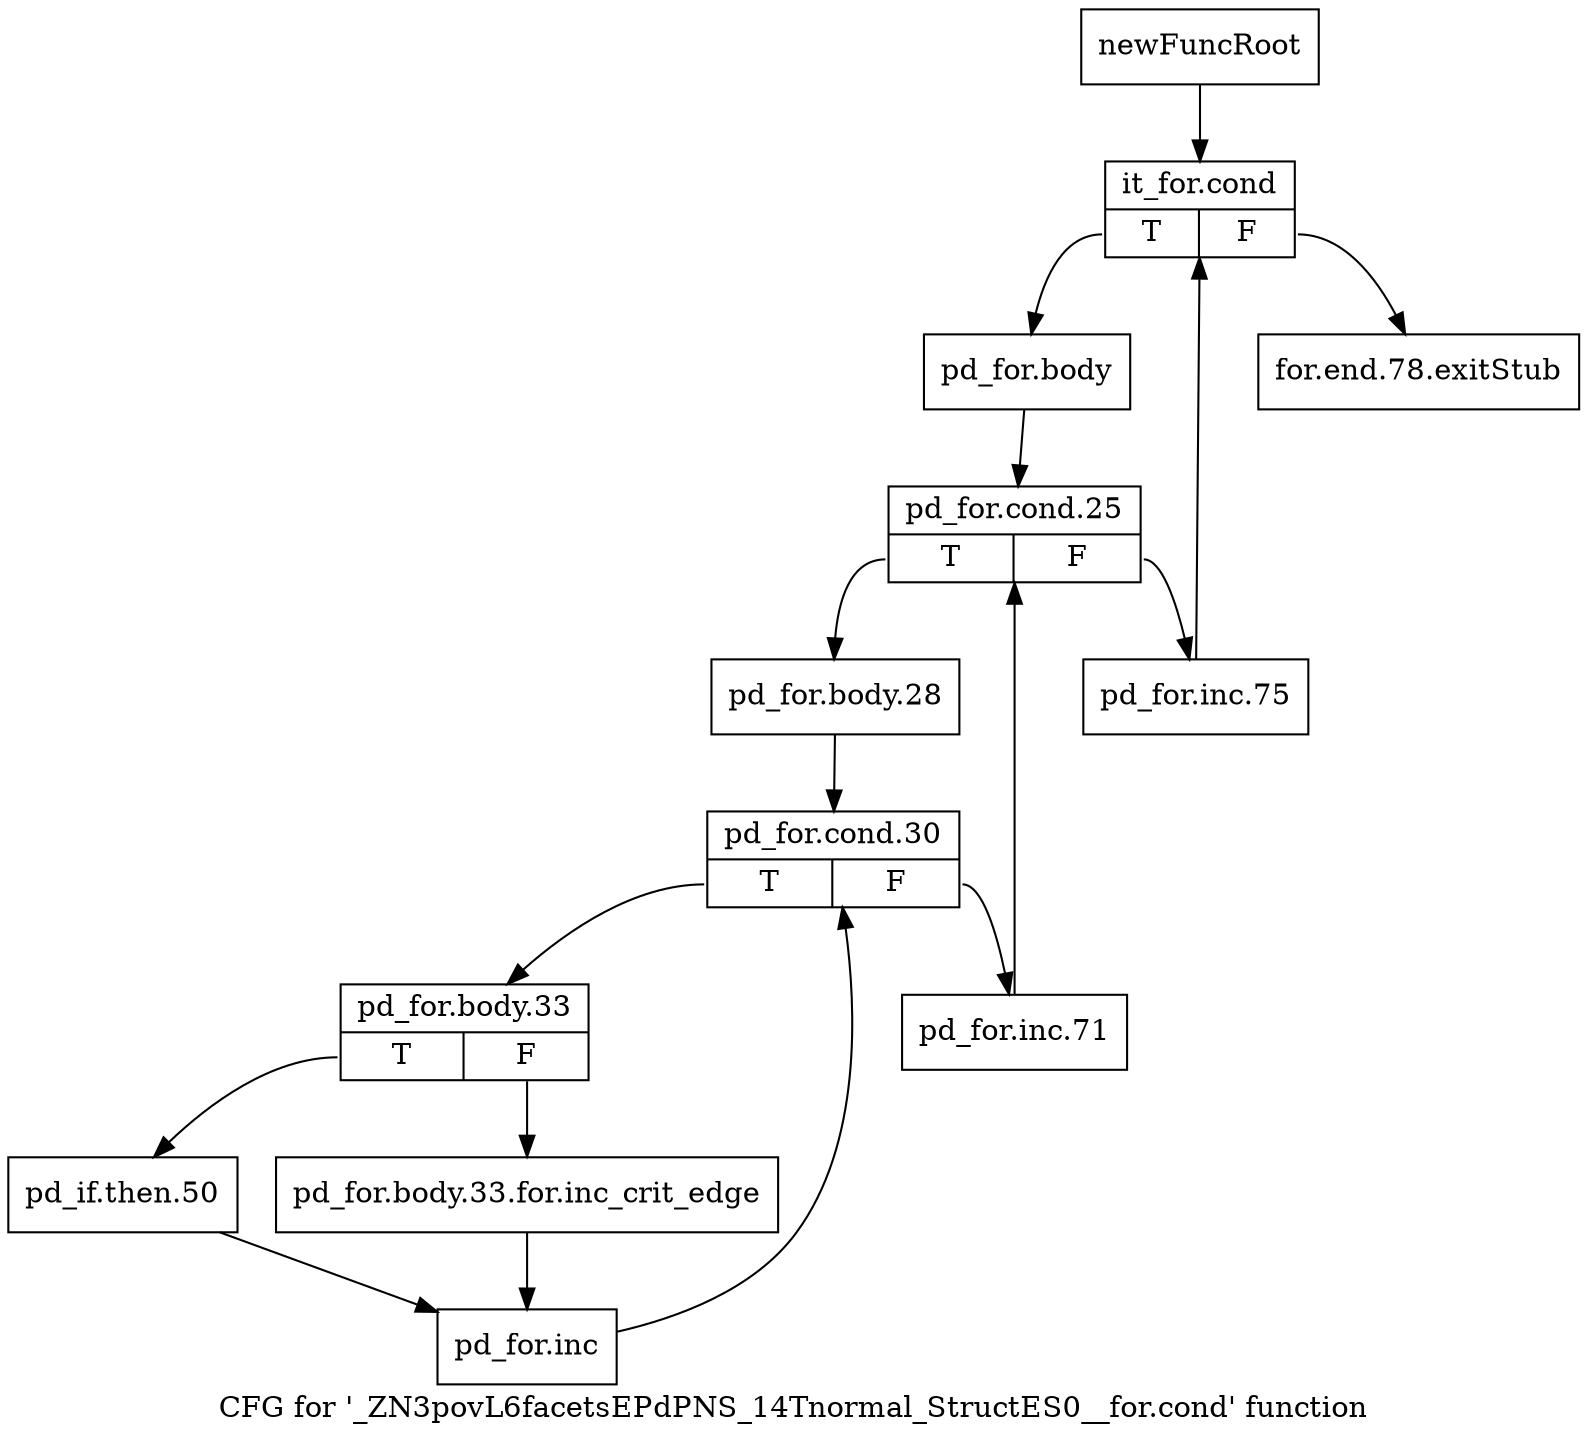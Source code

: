 digraph "CFG for '_ZN3povL6facetsEPdPNS_14Tnormal_StructES0__for.cond' function" {
	label="CFG for '_ZN3povL6facetsEPdPNS_14Tnormal_StructES0__for.cond' function";

	Node0x26c8740 [shape=record,label="{newFuncRoot}"];
	Node0x26c8740 -> Node0x26c87e0;
	Node0x26c8790 [shape=record,label="{for.end.78.exitStub}"];
	Node0x26c87e0 [shape=record,label="{it_for.cond|{<s0>T|<s1>F}}"];
	Node0x26c87e0:s0 -> Node0x26c8830;
	Node0x26c87e0:s1 -> Node0x26c8790;
	Node0x26c8830 [shape=record,label="{pd_for.body}"];
	Node0x26c8830 -> Node0x26c8880;
	Node0x26c8880 [shape=record,label="{pd_for.cond.25|{<s0>T|<s1>F}}"];
	Node0x26c8880:s0 -> Node0x26c91b0;
	Node0x26c8880:s1 -> Node0x26c9160;
	Node0x26c9160 [shape=record,label="{pd_for.inc.75}"];
	Node0x26c9160 -> Node0x26c87e0;
	Node0x26c91b0 [shape=record,label="{pd_for.body.28}"];
	Node0x26c91b0 -> Node0x26c9200;
	Node0x26c9200 [shape=record,label="{pd_for.cond.30|{<s0>T|<s1>F}}"];
	Node0x26c9200:s0 -> Node0x26c92a0;
	Node0x26c9200:s1 -> Node0x26c9250;
	Node0x26c9250 [shape=record,label="{pd_for.inc.71}"];
	Node0x26c9250 -> Node0x26c8880;
	Node0x26c92a0 [shape=record,label="{pd_for.body.33|{<s0>T|<s1>F}}"];
	Node0x26c92a0:s0 -> Node0x26c9340;
	Node0x26c92a0:s1 -> Node0x26c92f0;
	Node0x26c92f0 [shape=record,label="{pd_for.body.33.for.inc_crit_edge}"];
	Node0x26c92f0 -> Node0x26c9390;
	Node0x26c9340 [shape=record,label="{pd_if.then.50}"];
	Node0x26c9340 -> Node0x26c9390;
	Node0x26c9390 [shape=record,label="{pd_for.inc}"];
	Node0x26c9390 -> Node0x26c9200;
}
